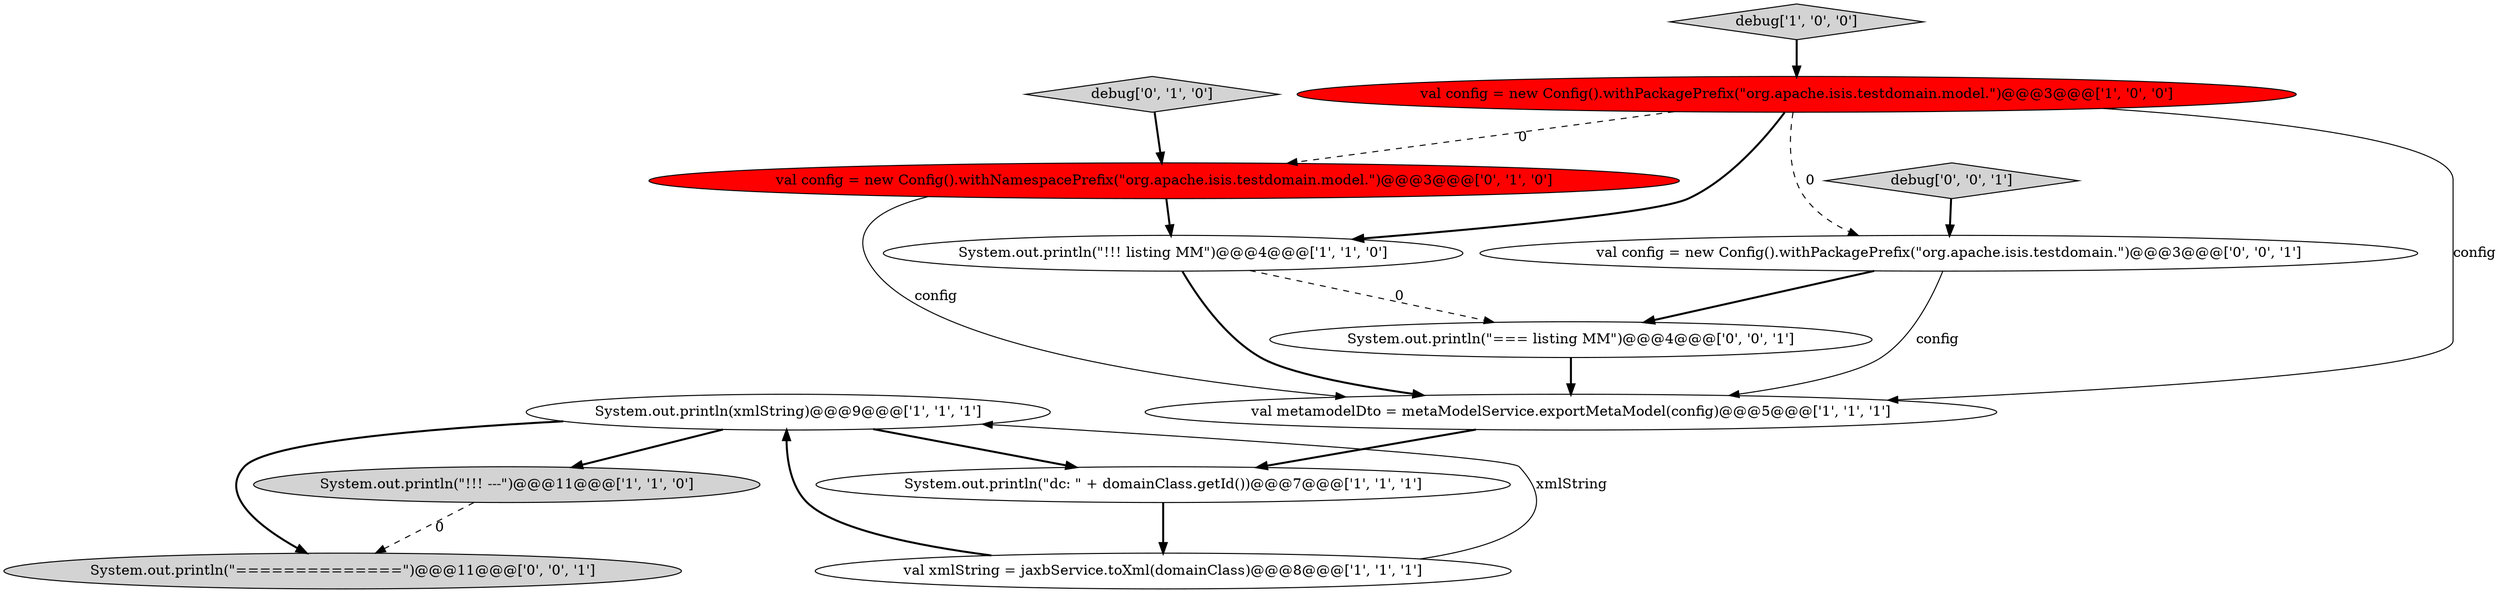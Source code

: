 digraph {
7 [style = filled, label = "System.out.println(xmlString)@@@9@@@['1', '1', '1']", fillcolor = white, shape = ellipse image = "AAA0AAABBB1BBB"];
13 [style = filled, label = "debug['0', '0', '1']", fillcolor = lightgray, shape = diamond image = "AAA0AAABBB3BBB"];
4 [style = filled, label = "val metamodelDto = metaModelService.exportMetaModel(config)@@@5@@@['1', '1', '1']", fillcolor = white, shape = ellipse image = "AAA0AAABBB1BBB"];
0 [style = filled, label = "val xmlString = jaxbService.toXml(domainClass)@@@8@@@['1', '1', '1']", fillcolor = white, shape = ellipse image = "AAA0AAABBB1BBB"];
6 [style = filled, label = "val config = new Config().withPackagePrefix(\"org.apache.isis.testdomain.model.\")@@@3@@@['1', '0', '0']", fillcolor = red, shape = ellipse image = "AAA1AAABBB1BBB"];
10 [style = filled, label = "System.out.println(\"==============\")@@@11@@@['0', '0', '1']", fillcolor = lightgray, shape = ellipse image = "AAA0AAABBB3BBB"];
9 [style = filled, label = "debug['0', '1', '0']", fillcolor = lightgray, shape = diamond image = "AAA0AAABBB2BBB"];
5 [style = filled, label = "System.out.println(\"dc: \" + domainClass.getId())@@@7@@@['1', '1', '1']", fillcolor = white, shape = ellipse image = "AAA0AAABBB1BBB"];
1 [style = filled, label = "System.out.println(\"!!! ---\")@@@11@@@['1', '1', '0']", fillcolor = lightgray, shape = ellipse image = "AAA0AAABBB1BBB"];
11 [style = filled, label = "val config = new Config().withPackagePrefix(\"org.apache.isis.testdomain.\")@@@3@@@['0', '0', '1']", fillcolor = white, shape = ellipse image = "AAA0AAABBB3BBB"];
12 [style = filled, label = "System.out.println(\"=== listing MM\")@@@4@@@['0', '0', '1']", fillcolor = white, shape = ellipse image = "AAA0AAABBB3BBB"];
8 [style = filled, label = "val config = new Config().withNamespacePrefix(\"org.apache.isis.testdomain.model.\")@@@3@@@['0', '1', '0']", fillcolor = red, shape = ellipse image = "AAA1AAABBB2BBB"];
3 [style = filled, label = "System.out.println(\"!!! listing MM\")@@@4@@@['1', '1', '0']", fillcolor = white, shape = ellipse image = "AAA0AAABBB1BBB"];
2 [style = filled, label = "debug['1', '0', '0']", fillcolor = lightgray, shape = diamond image = "AAA0AAABBB1BBB"];
6->3 [style = bold, label=""];
6->4 [style = solid, label="config"];
6->8 [style = dashed, label="0"];
7->1 [style = bold, label=""];
7->10 [style = bold, label=""];
2->6 [style = bold, label=""];
11->4 [style = solid, label="config"];
6->11 [style = dashed, label="0"];
8->3 [style = bold, label=""];
11->12 [style = bold, label=""];
1->10 [style = dashed, label="0"];
9->8 [style = bold, label=""];
3->4 [style = bold, label=""];
13->11 [style = bold, label=""];
0->7 [style = bold, label=""];
8->4 [style = solid, label="config"];
7->5 [style = bold, label=""];
0->7 [style = solid, label="xmlString"];
3->12 [style = dashed, label="0"];
5->0 [style = bold, label=""];
12->4 [style = bold, label=""];
4->5 [style = bold, label=""];
}
